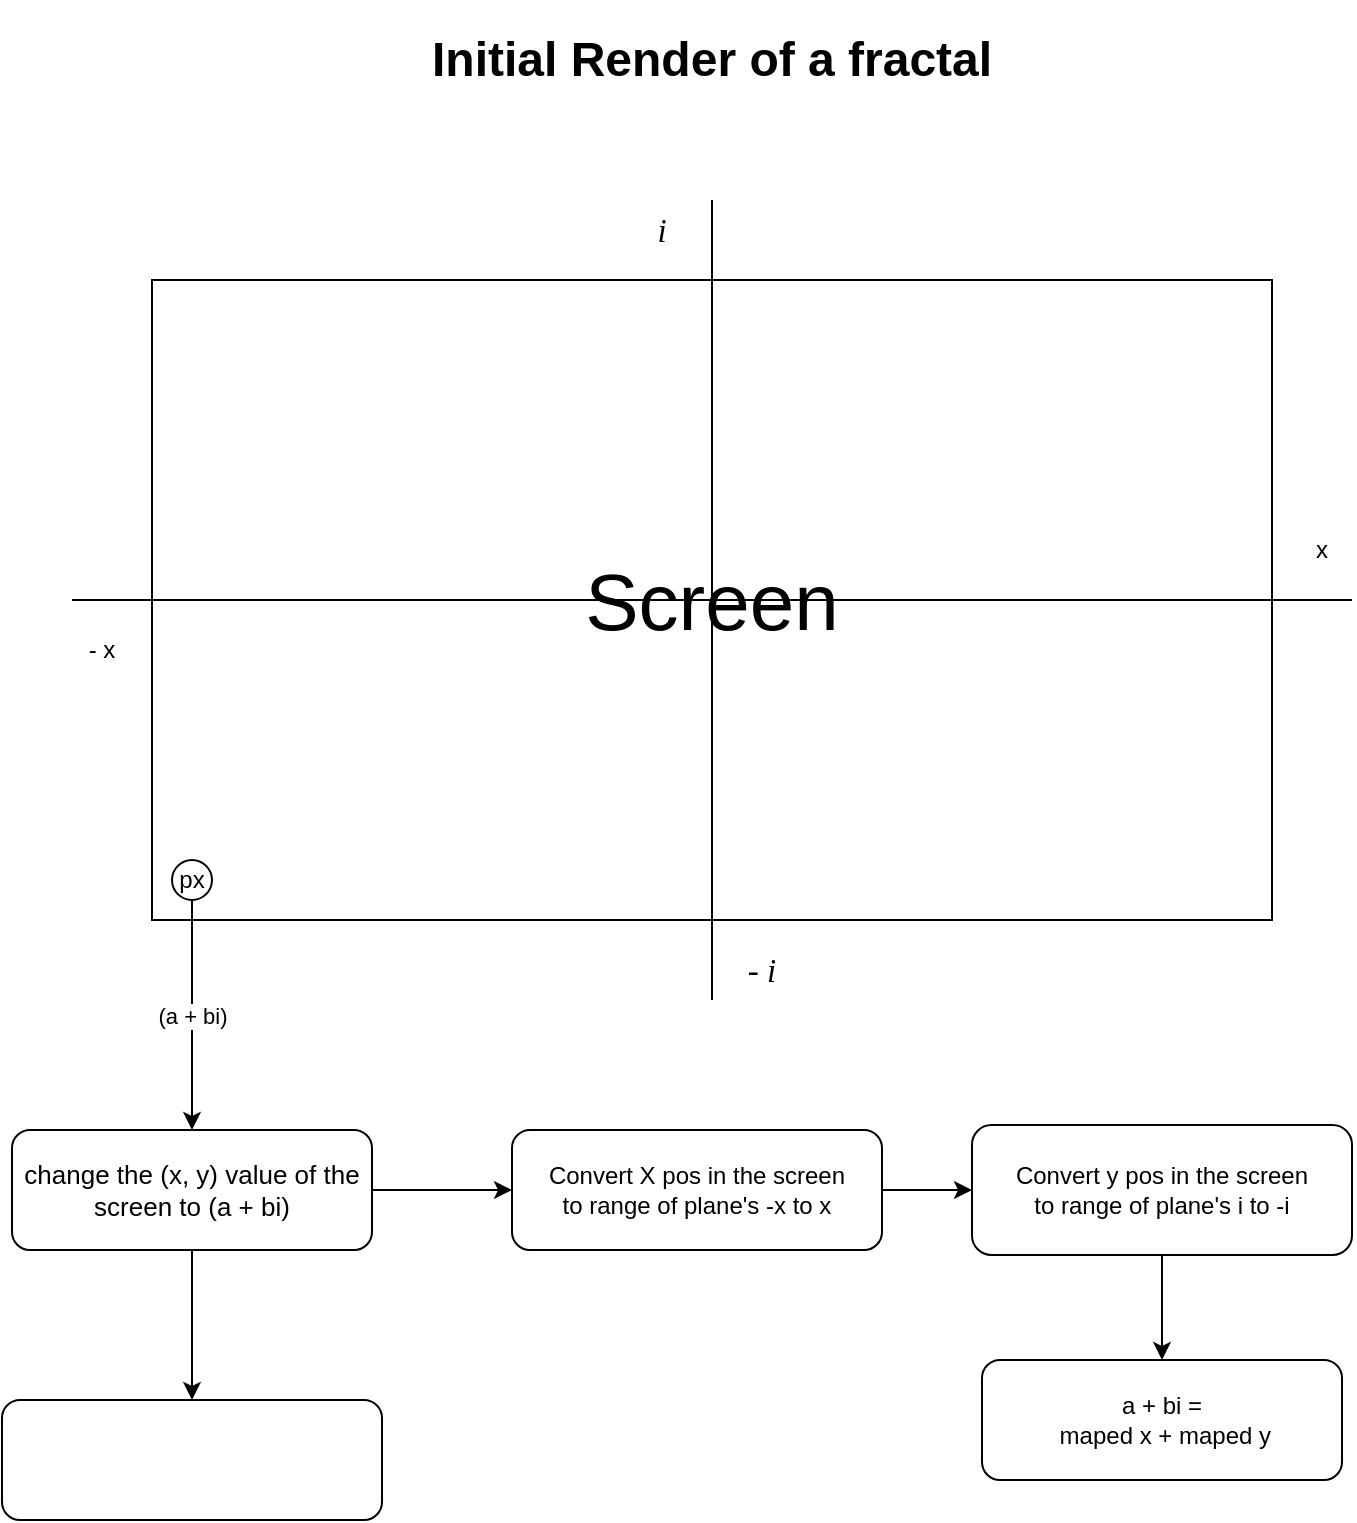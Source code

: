 <mxfile version="21.3.6" type="github">
  <diagram name="Page-1" id="W8NE1EDhPZZKBVcKvTwS">
    <mxGraphModel dx="1044" dy="1010" grid="1" gridSize="10" guides="1" tooltips="1" connect="1" arrows="1" fold="1" page="1" pageScale="1" pageWidth="1100" pageHeight="1700" math="0" shadow="0">
      <root>
        <mxCell id="0" />
        <mxCell id="1" parent="0" />
        <mxCell id="2-jA_CnRBcSGuPvDdhM2-2" value="&lt;span style=&quot;font-size: 40px;&quot;&gt;Screen&lt;/span&gt;" style="rounded=0;whiteSpace=wrap;html=1;" parent="1" vertex="1">
          <mxGeometry x="270" y="190" width="560" height="320" as="geometry" />
        </mxCell>
        <mxCell id="2-jA_CnRBcSGuPvDdhM2-3" value="" style="endArrow=none;html=1;rounded=0;" parent="1" edge="1">
          <mxGeometry width="50" height="50" relative="1" as="geometry">
            <mxPoint x="550" y="550" as="sourcePoint" />
            <mxPoint x="550" y="150" as="targetPoint" />
          </mxGeometry>
        </mxCell>
        <mxCell id="2-jA_CnRBcSGuPvDdhM2-4" value="&lt;font color=&quot;#000000&quot;&gt;x&lt;/font&gt;" style="text;html=1;strokeColor=none;fillColor=#ffffff;align=center;verticalAlign=middle;whiteSpace=wrap;rounded=0;" parent="1" vertex="1">
          <mxGeometry x="840" y="310" width="30" height="30" as="geometry" />
        </mxCell>
        <mxCell id="2-jA_CnRBcSGuPvDdhM2-5" value="" style="endArrow=none;html=1;rounded=0;" parent="1" edge="1">
          <mxGeometry width="50" height="50" relative="1" as="geometry">
            <mxPoint x="230" y="350" as="sourcePoint" />
            <mxPoint x="870" y="350" as="targetPoint" />
          </mxGeometry>
        </mxCell>
        <mxCell id="2-jA_CnRBcSGuPvDdhM2-6" value="&lt;font color=&quot;#000000&quot;&gt;- x&lt;/font&gt;" style="text;html=1;strokeColor=none;fillColor=#ffffff;align=center;verticalAlign=middle;whiteSpace=wrap;rounded=0;" parent="1" vertex="1">
          <mxGeometry x="230" y="360" width="30" height="30" as="geometry" />
        </mxCell>
        <mxCell id="2-jA_CnRBcSGuPvDdhM2-9" value="" style="ellipse;whiteSpace=wrap;html=1;aspect=fixed;" parent="1" vertex="1">
          <mxGeometry x="280" y="480" width="20" height="20" as="geometry" />
        </mxCell>
        <mxCell id="2-jA_CnRBcSGuPvDdhM2-10" value="px" style="text;html=1;strokeColor=none;fillColor=none;align=center;verticalAlign=middle;whiteSpace=wrap;rounded=0;" parent="1" vertex="1">
          <mxGeometry x="280" y="480" width="20" height="20" as="geometry" />
        </mxCell>
        <mxCell id="gn7PbFdSq3j0uZ2z6-hb-1" value="&lt;h1&gt;&lt;font color=&quot;#000000&quot;&gt;Initial Render of a fractal&lt;/font&gt;&lt;/h1&gt;" style="text;html=1;strokeColor=none;fillColor=#FFFFFF;spacing=5;spacingTop=-20;whiteSpace=wrap;overflow=hidden;rounded=0;" parent="1" vertex="1">
          <mxGeometry x="405" y="60" width="290" height="40" as="geometry" />
        </mxCell>
        <mxCell id="gn7PbFdSq3j0uZ2z6-hb-2" value="&lt;i style=&quot;font-family: &amp;quot;Nimbus Roman No9 L&amp;quot;, &amp;quot;Times New Roman&amp;quot;, Times, serif; font-size: 16.52px; text-align: start;&quot;&gt;&lt;font style=&quot;background-color: rgb(255, 255, 255);&quot; color=&quot;#000000&quot;&gt;i&lt;/font&gt;&lt;/i&gt;" style="text;html=1;strokeColor=none;fillColor=#ffffff;align=center;verticalAlign=middle;whiteSpace=wrap;rounded=0;" parent="1" vertex="1">
          <mxGeometry x="510" y="150" width="30" height="30" as="geometry" />
        </mxCell>
        <mxCell id="gn7PbFdSq3j0uZ2z6-hb-3" value="&lt;i style=&quot;font-family: &amp;quot;Nimbus Roman No9 L&amp;quot;, &amp;quot;Times New Roman&amp;quot;, Times, serif; font-size: 16.52px; text-align: start;&quot;&gt;&lt;font style=&quot;background-color: rgb(255, 255, 255);&quot; color=&quot;#000000&quot;&gt;- i&lt;/font&gt;&lt;/i&gt;" style="text;html=1;strokeColor=none;fillColor=#ffffff;align=center;verticalAlign=middle;whiteSpace=wrap;rounded=0;" parent="1" vertex="1">
          <mxGeometry x="560" y="520" width="30" height="30" as="geometry" />
        </mxCell>
        <mxCell id="gn7PbFdSq3j0uZ2z6-hb-16" style="edgeStyle=orthogonalEdgeStyle;rounded=0;orthogonalLoop=1;jettySize=auto;html=1;exitX=0.5;exitY=1;exitDx=0;exitDy=0;entryX=0.5;entryY=0;entryDx=0;entryDy=0;" parent="1" source="gn7PbFdSq3j0uZ2z6-hb-4" target="gn7PbFdSq3j0uZ2z6-hb-15" edge="1">
          <mxGeometry relative="1" as="geometry" />
        </mxCell>
        <mxCell id="gn7PbFdSq3j0uZ2z6-hb-24" style="edgeStyle=orthogonalEdgeStyle;rounded=0;orthogonalLoop=1;jettySize=auto;html=1;exitX=1;exitY=0.5;exitDx=0;exitDy=0;entryX=0;entryY=0.5;entryDx=0;entryDy=0;" parent="1" source="gn7PbFdSq3j0uZ2z6-hb-4" target="4Tpimiw5hGHSh31M4RBv-1" edge="1">
          <mxGeometry relative="1" as="geometry">
            <mxPoint x="470" y="651.5" as="targetPoint" />
          </mxGeometry>
        </mxCell>
        <mxCell id="gn7PbFdSq3j0uZ2z6-hb-4" value="&lt;font style=&quot;font-size: 13px;&quot;&gt;change the (x, y) value of the screen to (a + bi)&lt;/font&gt;" style="rounded=1;whiteSpace=wrap;html=1;" parent="1" vertex="1">
          <mxGeometry x="200" y="615" width="180" height="60" as="geometry" />
        </mxCell>
        <mxCell id="gn7PbFdSq3j0uZ2z6-hb-6" value="" style="endArrow=classic;html=1;rounded=0;exitX=0.5;exitY=1;exitDx=0;exitDy=0;entryX=0.5;entryY=0;entryDx=0;entryDy=0;" parent="1" source="2-jA_CnRBcSGuPvDdhM2-9" target="gn7PbFdSq3j0uZ2z6-hb-4" edge="1">
          <mxGeometry relative="1" as="geometry">
            <mxPoint x="230" y="530" as="sourcePoint" />
            <mxPoint x="330" y="530" as="targetPoint" />
          </mxGeometry>
        </mxCell>
        <mxCell id="gn7PbFdSq3j0uZ2z6-hb-7" value="(a + bi)" style="edgeLabel;resizable=0;html=1;align=center;verticalAlign=middle;backgroundOutline=1;" parent="gn7PbFdSq3j0uZ2z6-hb-6" connectable="0" vertex="1">
          <mxGeometry relative="1" as="geometry" />
        </mxCell>
        <mxCell id="gn7PbFdSq3j0uZ2z6-hb-15" value="" style="rounded=1;whiteSpace=wrap;html=1;" parent="1" vertex="1">
          <mxGeometry x="195" y="750" width="190" height="60" as="geometry" />
        </mxCell>
        <mxCell id="4Tpimiw5hGHSh31M4RBv-5" style="edgeStyle=orthogonalEdgeStyle;rounded=0;orthogonalLoop=1;jettySize=auto;html=1;exitX=1;exitY=0.5;exitDx=0;exitDy=0;entryX=0;entryY=0.5;entryDx=0;entryDy=0;" edge="1" parent="1" source="4Tpimiw5hGHSh31M4RBv-1" target="4Tpimiw5hGHSh31M4RBv-2">
          <mxGeometry relative="1" as="geometry" />
        </mxCell>
        <mxCell id="4Tpimiw5hGHSh31M4RBv-1" value="Convert X pos in the screen&lt;br style=&quot;font-size: 14px;&quot;&gt;to range of plane&#39;s -x to x" style="rounded=1;whiteSpace=wrap;html=1;" vertex="1" parent="1">
          <mxGeometry x="450" y="615" width="185" height="60" as="geometry" />
        </mxCell>
        <mxCell id="4Tpimiw5hGHSh31M4RBv-4" style="edgeStyle=orthogonalEdgeStyle;rounded=0;orthogonalLoop=1;jettySize=auto;html=1;entryX=0.5;entryY=0;entryDx=0;entryDy=0;" edge="1" parent="1" source="4Tpimiw5hGHSh31M4RBv-2" target="4Tpimiw5hGHSh31M4RBv-3">
          <mxGeometry relative="1" as="geometry" />
        </mxCell>
        <mxCell id="4Tpimiw5hGHSh31M4RBv-2" value="Convert y pos in the screen&lt;br style=&quot;font-size: 14px;&quot;&gt;to range of plane&#39;s i to -i" style="rounded=1;whiteSpace=wrap;html=1;" vertex="1" parent="1">
          <mxGeometry x="680" y="612.5" width="190" height="65" as="geometry" />
        </mxCell>
        <mxCell id="4Tpimiw5hGHSh31M4RBv-3" value="a + bi =&lt;br&gt;&amp;nbsp;maped x + maped y" style="rounded=1;whiteSpace=wrap;html=1;" vertex="1" parent="1">
          <mxGeometry x="685" y="730" width="180" height="60" as="geometry" />
        </mxCell>
      </root>
    </mxGraphModel>
  </diagram>
</mxfile>
